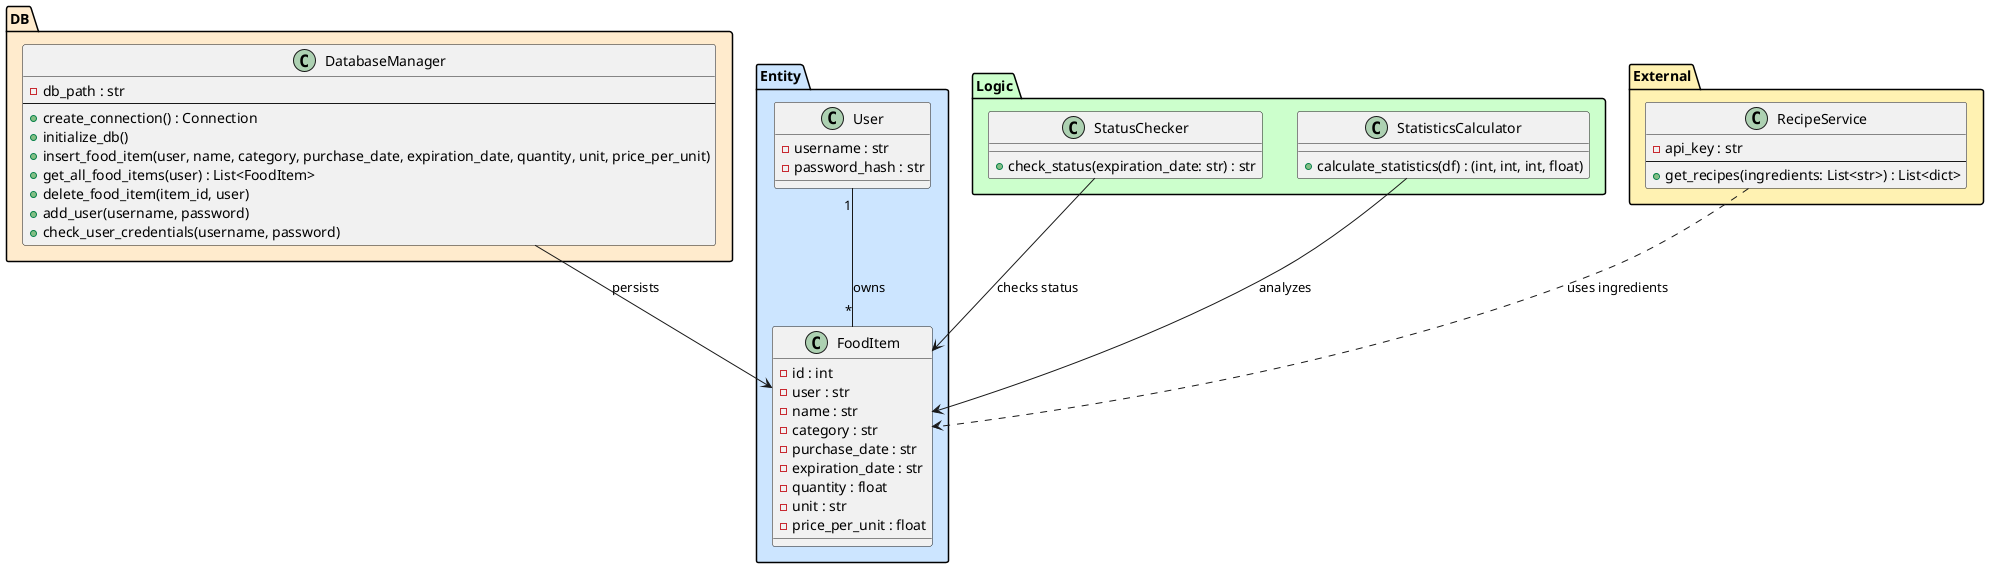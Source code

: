 @startuml

' ===============================
' CLASSES
' ===============================

package "DB" #ffebcd {
  class DatabaseManager {
    - db_path : str
    --
    + create_connection() : Connection
    + initialize_db()
    + insert_food_item(user, name, category, purchase_date, expiration_date, quantity, unit, price_per_unit)
    + get_all_food_items(user) : List<FoodItem>
    + delete_food_item(item_id, user)
    + add_user(username, password)
    + check_user_credentials(username, password)
  }
}

package "Logic" #ccffcc {
  class StatusChecker {
    + check_status(expiration_date: str) : str
  }

  class StatisticsCalculator {
    + calculate_statistics(df) : (int, int, int, float)
  }
}

package "Entity" #cce5ff {
  class User {
    - username : str
    - password_hash : str
  }

  class FoodItem {
    - id : int
    - user : str
    - name : str
    - category : str
    - purchase_date : str
    - expiration_date : str
    - quantity : float
    - unit : str
    - price_per_unit : float
  }
}

package "External" #fff2b2 {
  class RecipeService {
    - api_key : str
    --
    + get_recipes(ingredients: List<str>) : List<dict>
  }
}

' ===============================
' RELATIONSHIPS
' ===============================

User "1" -- "*" FoodItem : owns
DatabaseManager --> FoodItem : persists
StatusChecker --> FoodItem : checks status
StatisticsCalculator --> FoodItem : analyzes
RecipeService ..> FoodItem : uses ingredients

@enduml
